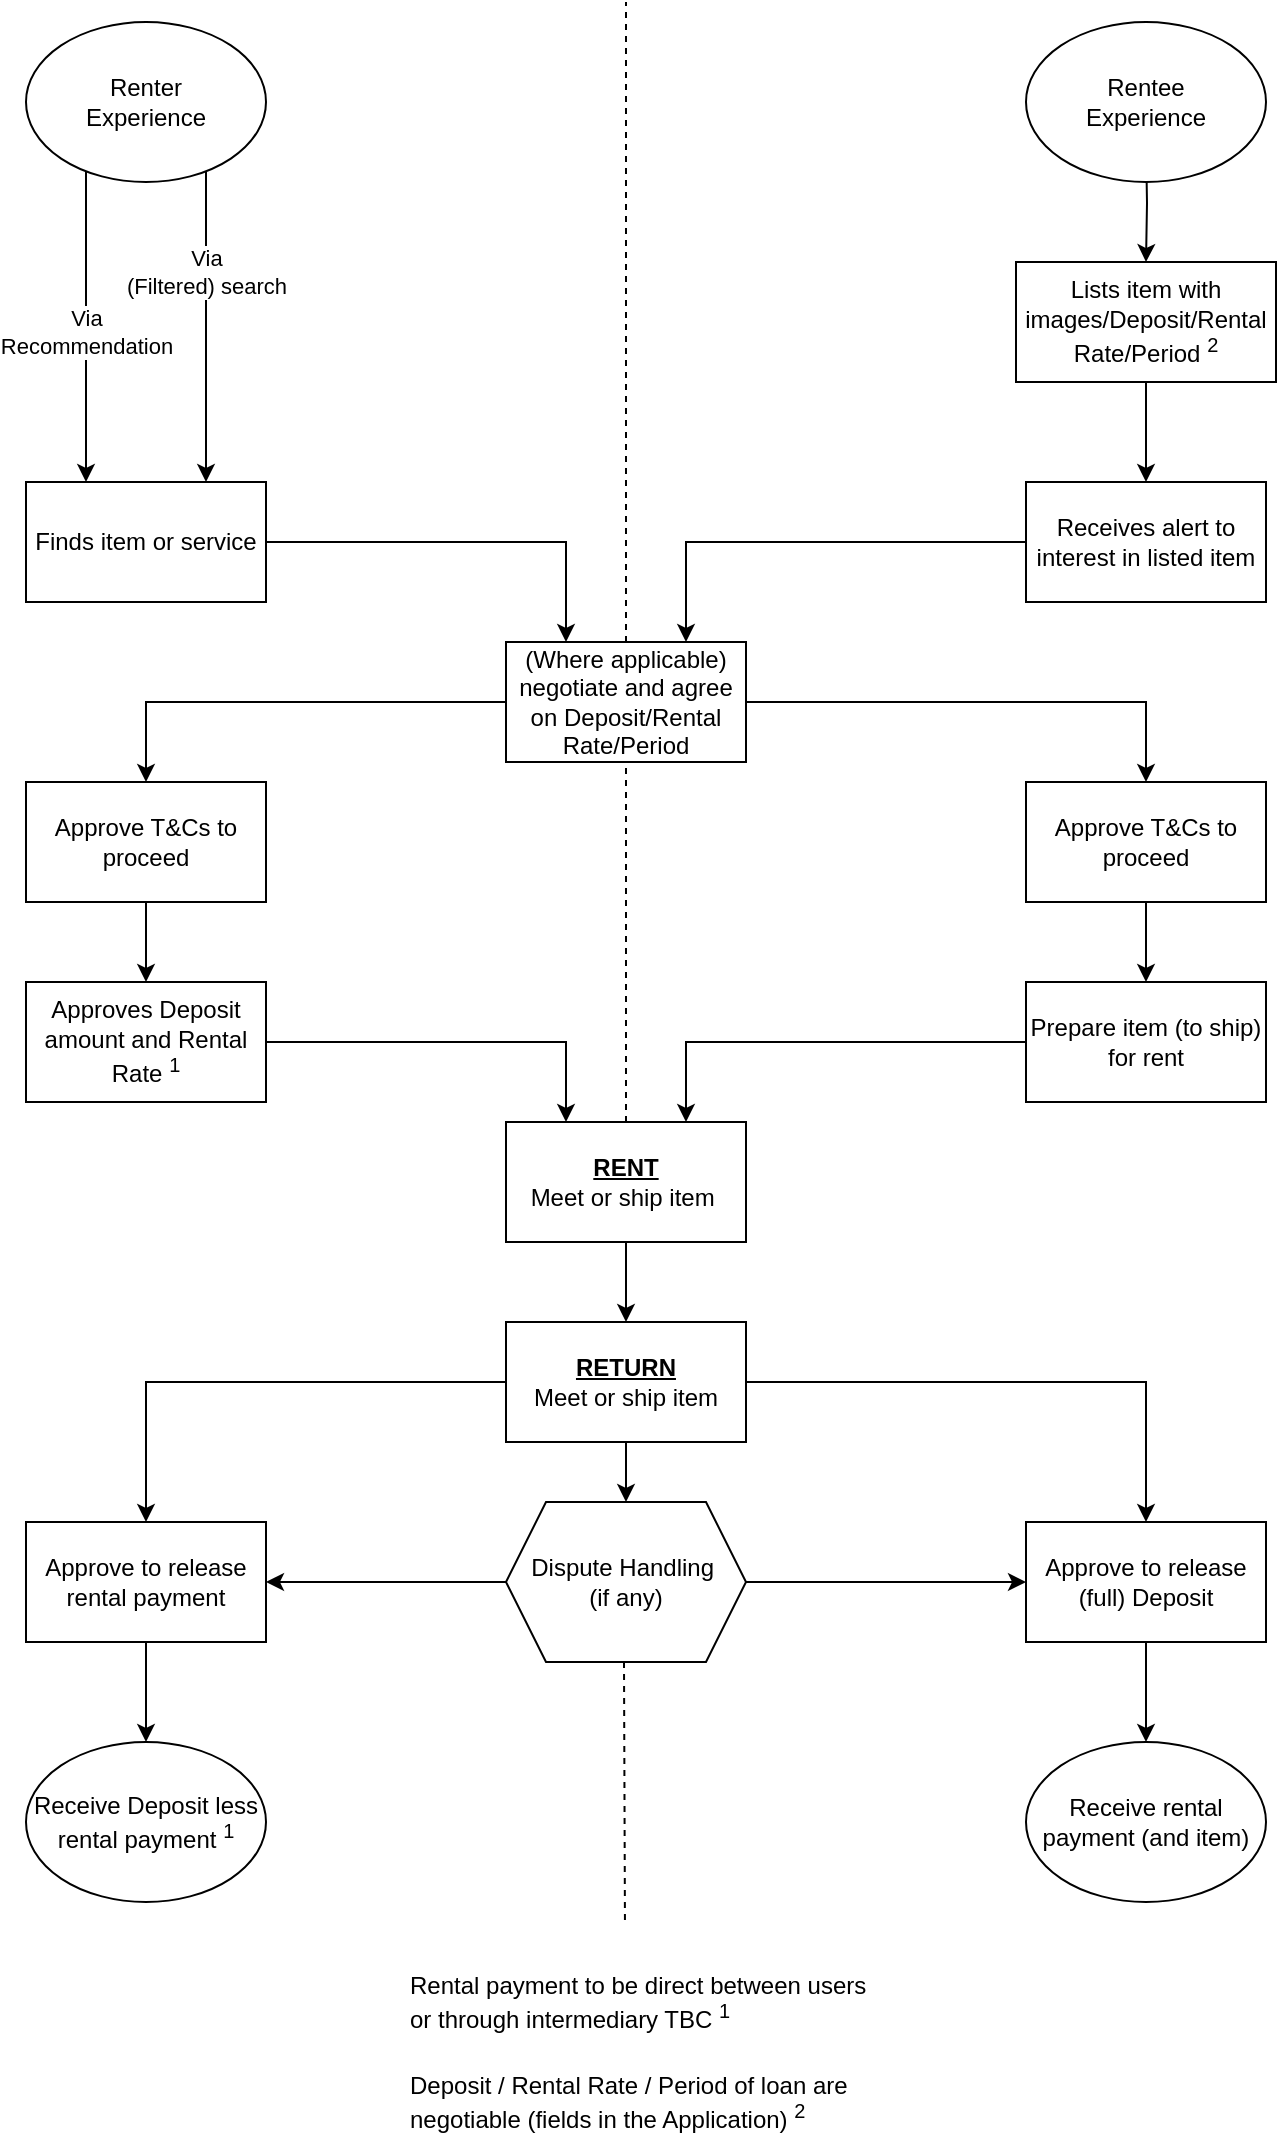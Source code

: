 <mxfile version="23.1.1" type="github" pages="3">
  <diagram name="User Experience Flow chart" id="2YBvvXClWsGukQMizWep">
    <mxGraphModel dx="902" dy="581" grid="1" gridSize="10" guides="1" tooltips="1" connect="1" arrows="1" fold="1" page="1" pageScale="1" pageWidth="850" pageHeight="1100" math="0" shadow="0">
      <root>
        <mxCell id="0" />
        <mxCell id="1" parent="0" />
        <mxCell id="VSAg7D1v9ZxaxWrcPqsR-20" style="edgeStyle=orthogonalEdgeStyle;rounded=0;orthogonalLoop=1;jettySize=auto;html=1;exitX=0.5;exitY=1;exitDx=0;exitDy=0;entryX=0.5;entryY=0;entryDx=0;entryDy=0;" parent="1" target="VSAg7D1v9ZxaxWrcPqsR-14" edge="1">
          <mxGeometry relative="1" as="geometry">
            <mxPoint x="650" y="80" as="sourcePoint" />
          </mxGeometry>
        </mxCell>
        <mxCell id="VSAg7D1v9ZxaxWrcPqsR-5" value="" style="endArrow=classic;html=1;rounded=0;exitX=0.25;exitY=1;exitDx=0;exitDy=0;entryX=0.25;entryY=0;entryDx=0;entryDy=0;" parent="1" target="VSAg7D1v9ZxaxWrcPqsR-7" edge="1">
          <mxGeometry relative="1" as="geometry">
            <mxPoint x="120" y="80" as="sourcePoint" />
            <mxPoint x="126.96" y="201.98" as="targetPoint" />
          </mxGeometry>
        </mxCell>
        <mxCell id="VSAg7D1v9ZxaxWrcPqsR-6" value="Via&lt;br&gt;Recommendation" style="edgeLabel;resizable=0;html=1;align=center;verticalAlign=middle;" parent="VSAg7D1v9ZxaxWrcPqsR-5" connectable="0" vertex="1">
          <mxGeometry relative="1" as="geometry">
            <mxPoint y="10" as="offset" />
          </mxGeometry>
        </mxCell>
        <mxCell id="VSAg7D1v9ZxaxWrcPqsR-26" style="edgeStyle=orthogonalEdgeStyle;rounded=0;orthogonalLoop=1;jettySize=auto;html=1;entryX=0.25;entryY=0;entryDx=0;entryDy=0;" parent="1" source="VSAg7D1v9ZxaxWrcPqsR-7" target="VSAg7D1v9ZxaxWrcPqsR-10" edge="1">
          <mxGeometry relative="1" as="geometry">
            <mxPoint x="370" y="360" as="targetPoint" />
          </mxGeometry>
        </mxCell>
        <mxCell id="VSAg7D1v9ZxaxWrcPqsR-7" value="Finds item or service" style="rounded=0;whiteSpace=wrap;html=1;" parent="1" vertex="1">
          <mxGeometry x="90" y="250" width="120" height="60" as="geometry" />
        </mxCell>
        <mxCell id="VSAg7D1v9ZxaxWrcPqsR-8" value="" style="endArrow=classic;html=1;rounded=0;exitX=0.25;exitY=1;exitDx=0;exitDy=0;entryX=0.75;entryY=0;entryDx=0;entryDy=0;" parent="1" target="VSAg7D1v9ZxaxWrcPqsR-7" edge="1">
          <mxGeometry relative="1" as="geometry">
            <mxPoint x="180" y="80" as="sourcePoint" />
            <mxPoint x="180" y="240" as="targetPoint" />
          </mxGeometry>
        </mxCell>
        <mxCell id="VSAg7D1v9ZxaxWrcPqsR-9" value="Via&lt;br&gt;(Filtered) search" style="edgeLabel;resizable=0;html=1;align=center;verticalAlign=middle;" parent="VSAg7D1v9ZxaxWrcPqsR-8" connectable="0" vertex="1">
          <mxGeometry relative="1" as="geometry">
            <mxPoint y="-20" as="offset" />
          </mxGeometry>
        </mxCell>
        <mxCell id="VSAg7D1v9ZxaxWrcPqsR-56" style="edgeStyle=orthogonalEdgeStyle;rounded=0;orthogonalLoop=1;jettySize=auto;html=1;entryX=0.5;entryY=0;entryDx=0;entryDy=0;" parent="1" source="VSAg7D1v9ZxaxWrcPqsR-10" target="VSAg7D1v9ZxaxWrcPqsR-52" edge="1">
          <mxGeometry relative="1" as="geometry" />
        </mxCell>
        <mxCell id="VSAg7D1v9ZxaxWrcPqsR-57" style="edgeStyle=orthogonalEdgeStyle;rounded=0;orthogonalLoop=1;jettySize=auto;html=1;entryX=0.5;entryY=0;entryDx=0;entryDy=0;" parent="1" source="VSAg7D1v9ZxaxWrcPqsR-10" target="VSAg7D1v9ZxaxWrcPqsR-53" edge="1">
          <mxGeometry relative="1" as="geometry" />
        </mxCell>
        <mxCell id="VSAg7D1v9ZxaxWrcPqsR-10" value="(Where applicable) negotiate and agree on Deposit/Rental Rate/Period" style="whiteSpace=wrap;html=1;rounded=0;" parent="1" vertex="1">
          <mxGeometry x="330" y="330" width="120" height="60" as="geometry" />
        </mxCell>
        <mxCell id="VSAg7D1v9ZxaxWrcPqsR-23" style="edgeStyle=orthogonalEdgeStyle;rounded=0;orthogonalLoop=1;jettySize=auto;html=1;entryX=0.5;entryY=0;entryDx=0;entryDy=0;" parent="1" source="VSAg7D1v9ZxaxWrcPqsR-14" target="VSAg7D1v9ZxaxWrcPqsR-22" edge="1">
          <mxGeometry relative="1" as="geometry" />
        </mxCell>
        <mxCell id="VSAg7D1v9ZxaxWrcPqsR-14" value="Lists item with images/Deposit/Rental Rate/Period &lt;sup&gt;2&lt;/sup&gt;" style="rounded=0;whiteSpace=wrap;html=1;" parent="1" vertex="1">
          <mxGeometry x="585" y="140" width="130" height="60" as="geometry" />
        </mxCell>
        <mxCell id="VSAg7D1v9ZxaxWrcPqsR-22" value="Receives alert to interest in listed item" style="rounded=0;whiteSpace=wrap;html=1;" parent="1" vertex="1">
          <mxGeometry x="590" y="250" width="120" height="60" as="geometry" />
        </mxCell>
        <mxCell id="VSAg7D1v9ZxaxWrcPqsR-24" style="edgeStyle=orthogonalEdgeStyle;rounded=0;orthogonalLoop=1;jettySize=auto;html=1;entryX=0.75;entryY=0;entryDx=0;entryDy=0;" parent="1" source="VSAg7D1v9ZxaxWrcPqsR-22" target="VSAg7D1v9ZxaxWrcPqsR-10" edge="1">
          <mxGeometry relative="1" as="geometry" />
        </mxCell>
        <mxCell id="VSAg7D1v9ZxaxWrcPqsR-27" value="Renter &lt;br&gt;Experience" style="ellipse;whiteSpace=wrap;html=1;" parent="1" vertex="1">
          <mxGeometry x="90" y="20" width="120" height="80" as="geometry" />
        </mxCell>
        <mxCell id="VSAg7D1v9ZxaxWrcPqsR-28" value="Rentee&lt;br&gt;Experience" style="ellipse;whiteSpace=wrap;html=1;" parent="1" vertex="1">
          <mxGeometry x="590" y="20" width="120" height="80" as="geometry" />
        </mxCell>
        <mxCell id="VSAg7D1v9ZxaxWrcPqsR-43" style="edgeStyle=orthogonalEdgeStyle;rounded=0;orthogonalLoop=1;jettySize=auto;html=1;entryX=0.75;entryY=0;entryDx=0;entryDy=0;" parent="1" source="VSAg7D1v9ZxaxWrcPqsR-29" target="VSAg7D1v9ZxaxWrcPqsR-33" edge="1">
          <mxGeometry relative="1" as="geometry" />
        </mxCell>
        <mxCell id="VSAg7D1v9ZxaxWrcPqsR-29" value="Prepare item (to ship) for rent" style="rounded=0;whiteSpace=wrap;html=1;" parent="1" vertex="1">
          <mxGeometry x="590" y="500" width="120" height="60" as="geometry" />
        </mxCell>
        <mxCell id="VSAg7D1v9ZxaxWrcPqsR-35" style="edgeStyle=orthogonalEdgeStyle;rounded=0;orthogonalLoop=1;jettySize=auto;html=1;entryX=0.25;entryY=0;entryDx=0;entryDy=0;" parent="1" source="VSAg7D1v9ZxaxWrcPqsR-30" target="VSAg7D1v9ZxaxWrcPqsR-33" edge="1">
          <mxGeometry relative="1" as="geometry" />
        </mxCell>
        <mxCell id="VSAg7D1v9ZxaxWrcPqsR-30" value="Approves Deposit amount and Rental Rate &lt;sup&gt;1&lt;/sup&gt;" style="rounded=0;whiteSpace=wrap;html=1;" parent="1" vertex="1">
          <mxGeometry x="90" y="500" width="120" height="60" as="geometry" />
        </mxCell>
        <mxCell id="VSAg7D1v9ZxaxWrcPqsR-58" style="edgeStyle=orthogonalEdgeStyle;rounded=0;orthogonalLoop=1;jettySize=auto;html=1;entryX=0.5;entryY=0;entryDx=0;entryDy=0;" parent="1" source="VSAg7D1v9ZxaxWrcPqsR-33" target="VSAg7D1v9ZxaxWrcPqsR-42" edge="1">
          <mxGeometry relative="1" as="geometry" />
        </mxCell>
        <mxCell id="VSAg7D1v9ZxaxWrcPqsR-33" value="&lt;u style=&quot;font-weight: bold;&quot;&gt;RENT&lt;/u&gt;&lt;br&gt;Meet or ship item&amp;nbsp;" style="whiteSpace=wrap;html=1;rounded=0;" parent="1" vertex="1">
          <mxGeometry x="330" y="570" width="120" height="60" as="geometry" />
        </mxCell>
        <mxCell id="VSAg7D1v9ZxaxWrcPqsR-45" style="edgeStyle=orthogonalEdgeStyle;rounded=0;orthogonalLoop=1;jettySize=auto;html=1;entryX=0.5;entryY=0;entryDx=0;entryDy=0;" parent="1" source="VSAg7D1v9ZxaxWrcPqsR-42" target="VSAg7D1v9ZxaxWrcPqsR-44" edge="1">
          <mxGeometry relative="1" as="geometry" />
        </mxCell>
        <mxCell id="VSAg7D1v9ZxaxWrcPqsR-62" style="edgeStyle=orthogonalEdgeStyle;rounded=0;orthogonalLoop=1;jettySize=auto;html=1;entryX=0.5;entryY=0;entryDx=0;entryDy=0;" parent="1" source="VSAg7D1v9ZxaxWrcPqsR-42" target="VSAg7D1v9ZxaxWrcPqsR-46" edge="1">
          <mxGeometry relative="1" as="geometry">
            <mxPoint x="650" y="800" as="targetPoint" />
          </mxGeometry>
        </mxCell>
        <mxCell id="VSAg7D1v9ZxaxWrcPqsR-65" style="edgeStyle=orthogonalEdgeStyle;rounded=0;orthogonalLoop=1;jettySize=auto;html=1;entryX=0.5;entryY=0;entryDx=0;entryDy=0;" parent="1" source="VSAg7D1v9ZxaxWrcPqsR-42" target="VSAg7D1v9ZxaxWrcPqsR-48" edge="1">
          <mxGeometry relative="1" as="geometry">
            <mxPoint x="150" y="800" as="targetPoint" />
          </mxGeometry>
        </mxCell>
        <mxCell id="VSAg7D1v9ZxaxWrcPqsR-42" value="&lt;b&gt;&lt;u&gt;RETURN&lt;/u&gt;&lt;/b&gt;&lt;br&gt;Meet or ship item" style="rounded=0;whiteSpace=wrap;html=1;" parent="1" vertex="1">
          <mxGeometry x="330" y="670" width="120" height="60" as="geometry" />
        </mxCell>
        <mxCell id="VSAg7D1v9ZxaxWrcPqsR-69" style="edgeStyle=orthogonalEdgeStyle;rounded=0;orthogonalLoop=1;jettySize=auto;html=1;entryX=1;entryY=0.5;entryDx=0;entryDy=0;" parent="1" source="VSAg7D1v9ZxaxWrcPqsR-44" target="VSAg7D1v9ZxaxWrcPqsR-48" edge="1">
          <mxGeometry relative="1" as="geometry" />
        </mxCell>
        <mxCell id="VSAg7D1v9ZxaxWrcPqsR-70" style="edgeStyle=orthogonalEdgeStyle;rounded=0;orthogonalLoop=1;jettySize=auto;html=1;entryX=0;entryY=0.5;entryDx=0;entryDy=0;" parent="1" source="VSAg7D1v9ZxaxWrcPqsR-44" target="VSAg7D1v9ZxaxWrcPqsR-46" edge="1">
          <mxGeometry relative="1" as="geometry" />
        </mxCell>
        <mxCell id="VSAg7D1v9ZxaxWrcPqsR-44" value="Dispute Handling&amp;nbsp;&lt;br&gt;(if any)" style="shape=hexagon;perimeter=hexagonPerimeter2;whiteSpace=wrap;html=1;fixedSize=1;" parent="1" vertex="1">
          <mxGeometry x="330" y="760" width="120" height="80" as="geometry" />
        </mxCell>
        <mxCell id="VSAg7D1v9ZxaxWrcPqsR-60" value="" style="edgeStyle=orthogonalEdgeStyle;rounded=0;orthogonalLoop=1;jettySize=auto;html=1;entryX=0.5;entryY=0;entryDx=0;entryDy=0;" parent="1" source="VSAg7D1v9ZxaxWrcPqsR-46" target="VSAg7D1v9ZxaxWrcPqsR-61" edge="1">
          <mxGeometry relative="1" as="geometry">
            <mxPoint x="650" y="950" as="targetPoint" />
          </mxGeometry>
        </mxCell>
        <mxCell id="VSAg7D1v9ZxaxWrcPqsR-46" value="Approve to release (full) Deposit" style="rounded=0;whiteSpace=wrap;html=1;" parent="1" vertex="1">
          <mxGeometry x="590" y="770" width="120" height="60" as="geometry" />
        </mxCell>
        <mxCell id="VSAg7D1v9ZxaxWrcPqsR-66" style="edgeStyle=orthogonalEdgeStyle;rounded=0;orthogonalLoop=1;jettySize=auto;html=1;entryX=0.5;entryY=0;entryDx=0;entryDy=0;" parent="1" source="VSAg7D1v9ZxaxWrcPqsR-48" target="VSAg7D1v9ZxaxWrcPqsR-63" edge="1">
          <mxGeometry relative="1" as="geometry" />
        </mxCell>
        <mxCell id="VSAg7D1v9ZxaxWrcPqsR-48" value="Approve to release rental payment" style="rounded=0;whiteSpace=wrap;html=1;" parent="1" vertex="1">
          <mxGeometry x="90" y="770" width="120" height="60" as="geometry" />
        </mxCell>
        <mxCell id="VSAg7D1v9ZxaxWrcPqsR-55" style="edgeStyle=orthogonalEdgeStyle;rounded=0;orthogonalLoop=1;jettySize=auto;html=1;entryX=0.5;entryY=0;entryDx=0;entryDy=0;" parent="1" source="VSAg7D1v9ZxaxWrcPqsR-52" target="VSAg7D1v9ZxaxWrcPqsR-29" edge="1">
          <mxGeometry relative="1" as="geometry" />
        </mxCell>
        <mxCell id="VSAg7D1v9ZxaxWrcPqsR-52" value="Approve T&amp;amp;Cs to proceed" style="rounded=0;whiteSpace=wrap;html=1;" parent="1" vertex="1">
          <mxGeometry x="590" y="400" width="120" height="60" as="geometry" />
        </mxCell>
        <mxCell id="VSAg7D1v9ZxaxWrcPqsR-54" style="edgeStyle=orthogonalEdgeStyle;rounded=0;orthogonalLoop=1;jettySize=auto;html=1;entryX=0.5;entryY=0;entryDx=0;entryDy=0;" parent="1" source="VSAg7D1v9ZxaxWrcPqsR-53" target="VSAg7D1v9ZxaxWrcPqsR-30" edge="1">
          <mxGeometry relative="1" as="geometry" />
        </mxCell>
        <mxCell id="VSAg7D1v9ZxaxWrcPqsR-53" value="Approve T&amp;amp;Cs to proceed" style="rounded=0;whiteSpace=wrap;html=1;" parent="1" vertex="1">
          <mxGeometry x="90" y="400" width="120" height="60" as="geometry" />
        </mxCell>
        <mxCell id="VSAg7D1v9ZxaxWrcPqsR-61" value="Receive rental payment (and item)" style="ellipse;whiteSpace=wrap;html=1;" parent="1" vertex="1">
          <mxGeometry x="590" y="880" width="120" height="80" as="geometry" />
        </mxCell>
        <mxCell id="VSAg7D1v9ZxaxWrcPqsR-63" value="Receive Deposit less rental payment &lt;sup&gt;1&lt;/sup&gt;" style="ellipse;whiteSpace=wrap;html=1;" parent="1" vertex="1">
          <mxGeometry x="90" y="880" width="120" height="80" as="geometry" />
        </mxCell>
        <mxCell id="VSAg7D1v9ZxaxWrcPqsR-67" value="Rental payment to be direct between users or through intermediary TBC &lt;sup&gt;1&lt;/sup&gt;" style="text;html=1;strokeColor=none;fillColor=none;align=left;verticalAlign=middle;whiteSpace=wrap;rounded=0;" parent="1" vertex="1">
          <mxGeometry x="280" y="990" width="240" height="40" as="geometry" />
        </mxCell>
        <mxCell id="VSAg7D1v9ZxaxWrcPqsR-68" value="Deposit / Rental Rate / Period of loan are negotiable (fields in the Application) &lt;sup&gt;2&lt;/sup&gt;" style="text;html=1;strokeColor=none;fillColor=none;align=left;verticalAlign=middle;whiteSpace=wrap;rounded=0;" parent="1" vertex="1">
          <mxGeometry x="280" y="1040" width="240" height="40" as="geometry" />
        </mxCell>
        <mxCell id="VSAg7D1v9ZxaxWrcPqsR-71" value="" style="endArrow=none;dashed=1;html=1;rounded=0;exitX=0.5;exitY=0;exitDx=0;exitDy=0;" parent="1" source="VSAg7D1v9ZxaxWrcPqsR-10" edge="1">
          <mxGeometry width="50" height="50" relative="1" as="geometry">
            <mxPoint x="390" y="320" as="sourcePoint" />
            <mxPoint x="390" y="10" as="targetPoint" />
          </mxGeometry>
        </mxCell>
        <mxCell id="VSAg7D1v9ZxaxWrcPqsR-72" value="" style="endArrow=none;dashed=1;html=1;rounded=0;" parent="1" edge="1">
          <mxGeometry width="50" height="50" relative="1" as="geometry">
            <mxPoint x="390" y="570" as="sourcePoint" />
            <mxPoint x="390" y="391" as="targetPoint" />
          </mxGeometry>
        </mxCell>
        <mxCell id="VSAg7D1v9ZxaxWrcPqsR-73" value="" style="endArrow=none;dashed=1;html=1;rounded=0;" parent="1" edge="1">
          <mxGeometry width="50" height="50" relative="1" as="geometry">
            <mxPoint x="389.47" y="969" as="sourcePoint" />
            <mxPoint x="389" y="840" as="targetPoint" />
          </mxGeometry>
        </mxCell>
      </root>
    </mxGraphModel>
  </diagram>
  <diagram id="O3twfmZ418G-MfyTjov-" name="website navigation overview">
    <mxGraphModel dx="859" dy="553" grid="1" gridSize="10" guides="1" tooltips="1" connect="1" arrows="1" fold="1" page="1" pageScale="1" pageWidth="827" pageHeight="1169" math="0" shadow="0">
      <root>
        <mxCell id="0" />
        <mxCell id="1" parent="0" />
        <mxCell id="1yjVmE7wAA5IiAIqmGKG-6" value="Item" style="swimlane;fontStyle=0;childLayout=stackLayout;horizontal=1;startSize=30;horizontalStack=0;resizeParent=1;resizeParentMax=0;resizeLast=0;collapsible=1;marginBottom=0;whiteSpace=wrap;html=1;" parent="1" vertex="1">
          <mxGeometry x="500" y="120" width="140" height="210" as="geometry">
            <mxRectangle x="500" y="120" width="60" height="30" as="alternateBounds" />
          </mxGeometry>
        </mxCell>
        <mxCell id="1yjVmE7wAA5IiAIqmGKG-7" value="Images (active_storage)" style="text;strokeColor=none;fillColor=none;align=left;verticalAlign=middle;spacingLeft=4;spacingRight=4;overflow=hidden;points=[[0,0.5],[1,0.5]];portConstraint=eastwest;rotatable=0;whiteSpace=wrap;html=1;" parent="1yjVmE7wAA5IiAIqmGKG-6" vertex="1">
          <mxGeometry y="30" width="140" height="30" as="geometry" />
        </mxCell>
        <mxCell id="1yjVmE7wAA5IiAIqmGKG-18" value="Description details (text)" style="text;strokeColor=none;fillColor=none;align=left;verticalAlign=middle;spacingLeft=4;spacingRight=4;overflow=hidden;points=[[0,0.5],[1,0.5]];portConstraint=eastwest;rotatable=0;whiteSpace=wrap;html=1;" parent="1yjVmE7wAA5IiAIqmGKG-6" vertex="1">
          <mxGeometry y="60" width="140" height="30" as="geometry" />
        </mxCell>
        <mxCell id="1yjVmE7wAA5IiAIqmGKG-17" value="Owner details (name / ratings)" style="text;strokeColor=none;fillColor=none;align=left;verticalAlign=middle;spacingLeft=4;spacingRight=4;overflow=hidden;points=[[0,0.5],[1,0.5]];portConstraint=eastwest;rotatable=0;whiteSpace=wrap;html=1;" parent="1yjVmE7wAA5IiAIqmGKG-6" vertex="1">
          <mxGeometry y="90" width="140" height="30" as="geometry" />
        </mxCell>
        <mxCell id="1yjVmE7wAA5IiAIqmGKG-16" value="Rental rate / deposit" style="text;strokeColor=none;fillColor=none;align=left;verticalAlign=middle;spacingLeft=4;spacingRight=4;overflow=hidden;points=[[0,0.5],[1,0.5]];portConstraint=eastwest;rotatable=0;whiteSpace=wrap;html=1;" parent="1yjVmE7wAA5IiAIqmGKG-6" vertex="1">
          <mxGeometry y="120" width="140" height="30" as="geometry" />
        </mxCell>
        <mxCell id="1yjVmE7wAA5IiAIqmGKG-20" value="Chat&amp;nbsp;" style="text;strokeColor=none;fillColor=none;align=left;verticalAlign=middle;spacingLeft=4;spacingRight=4;overflow=hidden;points=[[0,0.5],[1,0.5]];portConstraint=eastwest;rotatable=0;whiteSpace=wrap;html=1;" parent="1yjVmE7wAA5IiAIqmGKG-6" vertex="1">
          <mxGeometry y="150" width="140" height="30" as="geometry" />
        </mxCell>
        <mxCell id="1yjVmE7wAA5IiAIqmGKG-19" value="(Offer to buy)" style="text;strokeColor=none;fillColor=none;align=left;verticalAlign=middle;spacingLeft=4;spacingRight=4;overflow=hidden;points=[[0,0.5],[1,0.5]];portConstraint=eastwest;rotatable=0;whiteSpace=wrap;html=1;" parent="1yjVmE7wAA5IiAIqmGKG-6" vertex="1">
          <mxGeometry y="180" width="140" height="30" as="geometry" />
        </mxCell>
        <mxCell id="1yjVmE7wAA5IiAIqmGKG-25" value="Landing Page (index.html.erb)" style="swimlane;fontStyle=0;childLayout=stackLayout;horizontal=1;startSize=30;horizontalStack=0;resizeParent=1;resizeParentMax=0;resizeLast=0;collapsible=1;marginBottom=0;whiteSpace=wrap;html=1;movable=1;resizable=1;rotatable=1;deletable=1;editable=1;locked=0;connectable=1;" parent="1" vertex="1">
          <mxGeometry x="100" y="60" width="140" height="210" as="geometry">
            <mxRectangle x="100" y="60" width="200" height="30" as="alternateBounds" />
          </mxGeometry>
        </mxCell>
        <mxCell id="1yjVmE7wAA5IiAIqmGKG-26" value="Navbar" style="text;strokeColor=none;fillColor=none;align=left;verticalAlign=middle;spacingLeft=4;spacingRight=4;overflow=hidden;points=[[0,0.5],[1,0.5]];portConstraint=eastwest;rotatable=0;whiteSpace=wrap;html=1;" parent="1yjVmE7wAA5IiAIqmGKG-25" vertex="1">
          <mxGeometry y="30" width="140" height="30" as="geometry" />
        </mxCell>
        <mxCell id="1yjVmE7wAA5IiAIqmGKG-27" value="Search&amp;nbsp;" style="text;strokeColor=none;fillColor=none;align=left;verticalAlign=middle;spacingLeft=4;spacingRight=4;overflow=hidden;points=[[0,0.5],[1,0.5]];portConstraint=eastwest;rotatable=0;whiteSpace=wrap;html=1;" parent="1yjVmE7wAA5IiAIqmGKG-25" vertex="1">
          <mxGeometry y="60" width="140" height="30" as="geometry" />
        </mxCell>
        <mxCell id="1yjVmE7wAA5IiAIqmGKG-28" value="(Broad) Catagories" style="text;strokeColor=none;fillColor=none;align=left;verticalAlign=middle;spacingLeft=4;spacingRight=4;overflow=hidden;points=[[0,0.5],[1,0.5]];portConstraint=eastwest;rotatable=0;whiteSpace=wrap;html=1;" parent="1yjVmE7wAA5IiAIqmGKG-25" vertex="1">
          <mxGeometry y="90" width="140" height="30" as="geometry" />
        </mxCell>
        <mxCell id="1yjVmE7wAA5IiAIqmGKG-35" value="(Trending) ?" style="text;strokeColor=none;fillColor=none;align=left;verticalAlign=middle;spacingLeft=4;spacingRight=4;overflow=hidden;points=[[0,0.5],[1,0.5]];portConstraint=eastwest;rotatable=0;whiteSpace=wrap;html=1;" parent="1yjVmE7wAA5IiAIqmGKG-25" vertex="1">
          <mxGeometry y="120" width="140" height="30" as="geometry" />
        </mxCell>
        <mxCell id="1yjVmE7wAA5IiAIqmGKG-34" value="Recommended (based on)" style="text;strokeColor=none;fillColor=none;align=left;verticalAlign=middle;spacingLeft=4;spacingRight=4;overflow=hidden;points=[[0,0.5],[1,0.5]];portConstraint=eastwest;rotatable=0;whiteSpace=wrap;html=1;" parent="1yjVmE7wAA5IiAIqmGKG-25" vertex="1">
          <mxGeometry y="150" width="140" height="30" as="geometry" />
        </mxCell>
        <mxCell id="1yjVmE7wAA5IiAIqmGKG-68" value="Login (OmniAuth)" style="text;strokeColor=none;fillColor=none;align=left;verticalAlign=middle;spacingLeft=4;spacingRight=4;overflow=hidden;points=[[0,0.5],[1,0.5]];portConstraint=eastwest;rotatable=0;whiteSpace=wrap;html=1;" parent="1yjVmE7wAA5IiAIqmGKG-25" vertex="1">
          <mxGeometry y="180" width="140" height="30" as="geometry" />
        </mxCell>
        <mxCell id="1yjVmE7wAA5IiAIqmGKG-29" value="Search" style="swimlane;fontStyle=0;childLayout=stackLayout;horizontal=1;startSize=30;horizontalStack=0;resizeParent=1;resizeParentMax=0;resizeLast=0;collapsible=1;marginBottom=0;whiteSpace=wrap;html=1;" parent="1" vertex="1">
          <mxGeometry x="300" y="120" width="140" height="120" as="geometry">
            <mxRectangle x="300" y="120" width="80" height="30" as="alternateBounds" />
          </mxGeometry>
        </mxCell>
        <mxCell id="1yjVmE7wAA5IiAIqmGKG-30" value="Parameters&lt;span style=&quot;white-space: pre;&quot;&gt;&#x9;&lt;/span&gt;" style="text;strokeColor=none;fillColor=none;align=left;verticalAlign=middle;spacingLeft=4;spacingRight=4;overflow=hidden;points=[[0,0.5],[1,0.5]];portConstraint=eastwest;rotatable=0;whiteSpace=wrap;html=1;" parent="1yjVmE7wAA5IiAIqmGKG-29" vertex="1">
          <mxGeometry y="30" width="140" height="30" as="geometry" />
        </mxCell>
        <mxCell id="1yjVmE7wAA5IiAIqmGKG-31" value="Auto complete ?" style="text;strokeColor=none;fillColor=none;align=left;verticalAlign=middle;spacingLeft=4;spacingRight=4;overflow=hidden;points=[[0,0.5],[1,0.5]];portConstraint=eastwest;rotatable=0;whiteSpace=wrap;html=1;" parent="1yjVmE7wAA5IiAIqmGKG-29" vertex="1">
          <mxGeometry y="60" width="140" height="30" as="geometry" />
        </mxCell>
        <mxCell id="1yjVmE7wAA5IiAIqmGKG-32" value="Recommendations" style="text;strokeColor=none;fillColor=none;align=left;verticalAlign=middle;spacingLeft=4;spacingRight=4;overflow=hidden;points=[[0,0.5],[1,0.5]];portConstraint=eastwest;rotatable=0;whiteSpace=wrap;html=1;" parent="1yjVmE7wAA5IiAIqmGKG-29" vertex="1">
          <mxGeometry y="90" width="140" height="30" as="geometry" />
        </mxCell>
        <mxCell id="1yjVmE7wAA5IiAIqmGKG-36" value="" style="endArrow=classic;html=1;rounded=0;entryX=0.007;entryY=0.126;entryDx=0;entryDy=0;entryPerimeter=0;movable=1;resizable=1;rotatable=1;deletable=1;editable=1;locked=0;connectable=1;exitX=1;exitY=0.5;exitDx=0;exitDy=0;" parent="1" source="1yjVmE7wAA5IiAIqmGKG-27" target="1yjVmE7wAA5IiAIqmGKG-29" edge="1">
          <mxGeometry width="50" height="50" relative="1" as="geometry">
            <mxPoint x="240" y="130" as="sourcePoint" />
            <mxPoint x="300" y="134.0" as="targetPoint" />
          </mxGeometry>
        </mxCell>
        <mxCell id="1yjVmE7wAA5IiAIqmGKG-37" value="" style="endArrow=classic;html=1;rounded=0;entryX=-0.007;entryY=0.133;entryDx=0;entryDy=0;entryPerimeter=0;exitX=1.014;exitY=0.122;exitDx=0;exitDy=0;exitPerimeter=0;" parent="1" source="1yjVmE7wAA5IiAIqmGKG-29" edge="1">
          <mxGeometry width="50" height="50" relative="1" as="geometry">
            <mxPoint x="470" y="140" as="sourcePoint" />
            <mxPoint x="500" y="134" as="targetPoint" />
          </mxGeometry>
        </mxCell>
        <mxCell id="1yjVmE7wAA5IiAIqmGKG-40" value="Profile" style="swimlane;fontStyle=0;childLayout=stackLayout;horizontal=1;startSize=30;horizontalStack=0;resizeParent=1;resizeParentMax=0;resizeLast=0;collapsible=1;marginBottom=0;whiteSpace=wrap;html=1;" parent="1" vertex="1">
          <mxGeometry x="100" y="340" width="140" height="210" as="geometry">
            <mxRectangle x="100" y="340" width="70" height="30" as="alternateBounds" />
          </mxGeometry>
        </mxCell>
        <mxCell id="1yjVmE7wAA5IiAIqmGKG-41" value="Profile (Devise)" style="text;strokeColor=none;fillColor=none;align=left;verticalAlign=middle;spacingLeft=4;spacingRight=4;overflow=hidden;points=[[0,0.5],[1,0.5]];portConstraint=eastwest;rotatable=0;whiteSpace=wrap;html=1;" parent="1yjVmE7wAA5IiAIqmGKG-40" vertex="1">
          <mxGeometry y="30" width="140" height="30" as="geometry" />
        </mxCell>
        <mxCell id="1yjVmE7wAA5IiAIqmGKG-42" value="Listings" style="text;strokeColor=none;fillColor=none;align=left;verticalAlign=middle;spacingLeft=4;spacingRight=4;overflow=hidden;points=[[0,0.5],[1,0.5]];portConstraint=eastwest;rotatable=0;whiteSpace=wrap;html=1;" parent="1yjVmE7wAA5IiAIqmGKG-40" vertex="1">
          <mxGeometry y="60" width="140" height="30" as="geometry" />
        </mxCell>
        <mxCell id="1yjVmE7wAA5IiAIqmGKG-43" value="Favorites / Liked" style="text;strokeColor=none;fillColor=none;align=left;verticalAlign=middle;spacingLeft=4;spacingRight=4;overflow=hidden;points=[[0,0.5],[1,0.5]];portConstraint=eastwest;rotatable=0;whiteSpace=wrap;html=1;" parent="1yjVmE7wAA5IiAIqmGKG-40" vertex="1">
          <mxGeometry y="90" width="140" height="30" as="geometry" />
        </mxCell>
        <mxCell id="1yjVmE7wAA5IiAIqmGKG-60" value="Settings" style="text;strokeColor=none;fillColor=none;align=left;verticalAlign=middle;spacingLeft=4;spacingRight=4;overflow=hidden;points=[[0,0.5],[1,0.5]];portConstraint=eastwest;rotatable=0;whiteSpace=wrap;html=1;" parent="1yjVmE7wAA5IiAIqmGKG-40" vertex="1">
          <mxGeometry y="120" width="140" height="30" as="geometry" />
        </mxCell>
        <mxCell id="1yjVmE7wAA5IiAIqmGKG-70" value="Ongoing chats" style="text;strokeColor=none;fillColor=none;align=left;verticalAlign=middle;spacingLeft=4;spacingRight=4;overflow=hidden;points=[[0,0.5],[1,0.5]];portConstraint=eastwest;rotatable=0;whiteSpace=wrap;html=1;" parent="1yjVmE7wAA5IiAIqmGKG-40" vertex="1">
          <mxGeometry y="150" width="140" height="30" as="geometry" />
        </mxCell>
        <mxCell id="1yjVmE7wAA5IiAIqmGKG-64" value="Log out" style="text;strokeColor=none;fillColor=none;align=left;verticalAlign=middle;spacingLeft=4;spacingRight=4;overflow=hidden;points=[[0,0.5],[1,0.5]];portConstraint=eastwest;rotatable=0;whiteSpace=wrap;html=1;" parent="1yjVmE7wAA5IiAIqmGKG-40" vertex="1">
          <mxGeometry y="180" width="140" height="30" as="geometry" />
        </mxCell>
        <mxCell id="1yjVmE7wAA5IiAIqmGKG-44" value="Chat" style="swimlane;fontStyle=0;childLayout=stackLayout;horizontal=1;startSize=30;horizontalStack=0;resizeParent=1;resizeParentMax=0;resizeLast=0;collapsible=1;marginBottom=0;whiteSpace=wrap;html=1;" parent="1" vertex="1">
          <mxGeometry x="370" y="360" width="140" height="90" as="geometry">
            <mxRectangle x="370" y="360" width="70" height="30" as="alternateBounds" />
          </mxGeometry>
        </mxCell>
        <mxCell id="1yjVmE7wAA5IiAIqmGKG-45" value="User 1" style="text;strokeColor=none;fillColor=none;align=left;verticalAlign=middle;spacingLeft=4;spacingRight=4;overflow=hidden;points=[[0,0.5],[1,0.5]];portConstraint=eastwest;rotatable=0;whiteSpace=wrap;html=1;" parent="1yjVmE7wAA5IiAIqmGKG-44" vertex="1">
          <mxGeometry y="30" width="140" height="30" as="geometry" />
        </mxCell>
        <mxCell id="1yjVmE7wAA5IiAIqmGKG-67" value="User 2" style="text;strokeColor=none;fillColor=none;align=left;verticalAlign=middle;spacingLeft=4;spacingRight=4;overflow=hidden;points=[[0,0.5],[1,0.5]];portConstraint=eastwest;rotatable=0;whiteSpace=wrap;html=1;" parent="1yjVmE7wAA5IiAIqmGKG-44" vertex="1">
          <mxGeometry y="60" width="140" height="30" as="geometry" />
        </mxCell>
        <mxCell id="1yjVmE7wAA5IiAIqmGKG-48" value="Transact" style="swimlane;fontStyle=0;childLayout=stackLayout;horizontal=1;startSize=30;horizontalStack=0;resizeParent=1;resizeParentMax=0;resizeLast=0;collapsible=1;marginBottom=0;whiteSpace=wrap;html=1;" parent="1" vertex="1">
          <mxGeometry x="657" y="440" width="140" height="90" as="geometry">
            <mxRectangle x="500" y="490" width="90" height="30" as="alternateBounds" />
          </mxGeometry>
        </mxCell>
        <mxCell id="1yjVmE7wAA5IiAIqmGKG-49" value="Agreement" style="text;strokeColor=none;fillColor=none;align=left;verticalAlign=middle;spacingLeft=4;spacingRight=4;overflow=hidden;points=[[0,0.5],[1,0.5]];portConstraint=eastwest;rotatable=0;whiteSpace=wrap;html=1;" parent="1yjVmE7wAA5IiAIqmGKG-48" vertex="1">
          <mxGeometry y="30" width="140" height="30" as="geometry" />
        </mxCell>
        <mxCell id="1yjVmE7wAA5IiAIqmGKG-51" value="Item 3" style="text;strokeColor=none;fillColor=none;align=left;verticalAlign=middle;spacingLeft=4;spacingRight=4;overflow=hidden;points=[[0,0.5],[1,0.5]];portConstraint=eastwest;rotatable=0;whiteSpace=wrap;html=1;" parent="1yjVmE7wAA5IiAIqmGKG-48" vertex="1">
          <mxGeometry y="60" width="140" height="30" as="geometry" />
        </mxCell>
        <mxCell id="1yjVmE7wAA5IiAIqmGKG-52" value="" style="endArrow=classic;html=1;rounded=0;entryX=0.457;entryY=-0.011;entryDx=0;entryDy=0;entryPerimeter=0;exitX=1;exitY=0.5;exitDx=0;exitDy=0;" parent="1" source="1yjVmE7wAA5IiAIqmGKG-19" target="1yjVmE7wAA5IiAIqmGKG-48" edge="1">
          <mxGeometry width="50" height="50" relative="1" as="geometry">
            <mxPoint x="690" y="360" as="sourcePoint" />
            <mxPoint x="450" y="280" as="targetPoint" />
            <Array as="points">
              <mxPoint x="720" y="315" />
            </Array>
          </mxGeometry>
        </mxCell>
        <mxCell id="1yjVmE7wAA5IiAIqmGKG-53" value="" style="endArrow=classic;html=1;rounded=0;exitX=0;exitY=0.5;exitDx=0;exitDy=0;entryX=0.429;entryY=0.017;entryDx=0;entryDy=0;entryPerimeter=0;" parent="1" source="1yjVmE7wAA5IiAIqmGKG-20" target="1yjVmE7wAA5IiAIqmGKG-44" edge="1">
          <mxGeometry width="50" height="50" relative="1" as="geometry">
            <mxPoint x="400" y="330" as="sourcePoint" />
            <mxPoint x="750" y="285" as="targetPoint" />
            <Array as="points">
              <mxPoint x="430" y="285" />
            </Array>
          </mxGeometry>
        </mxCell>
        <mxCell id="1yjVmE7wAA5IiAIqmGKG-54" value="" style="endArrow=classic;html=1;rounded=0;exitX=0.986;exitY=0.733;exitDx=0;exitDy=0;exitPerimeter=0;entryX=0.167;entryY=-0.011;entryDx=0;entryDy=0;entryPerimeter=0;" parent="1" edge="1">
          <mxGeometry width="50" height="50" relative="1" as="geometry">
            <mxPoint x="509.04" y="411.99" as="sourcePoint" />
            <mxPoint x="680.38" y="439.01" as="targetPoint" />
            <Array as="points">
              <mxPoint x="680" y="412" />
            </Array>
          </mxGeometry>
        </mxCell>
        <mxCell id="1yjVmE7wAA5IiAIqmGKG-55" value="" style="endArrow=classic;html=1;rounded=0;entryX=0.436;entryY=-0.005;entryDx=0;entryDy=0;entryPerimeter=0;exitX=1.007;exitY=0.065;exitDx=0;exitDy=0;exitPerimeter=0;" parent="1" source="1yjVmE7wAA5IiAIqmGKG-25" edge="1">
          <mxGeometry width="50" height="50" relative="1" as="geometry">
            <mxPoint x="280" y="80" as="sourcePoint" />
            <mxPoint x="560.04" y="118.95" as="targetPoint" />
            <Array as="points">
              <mxPoint x="560" y="73" />
            </Array>
          </mxGeometry>
        </mxCell>
        <mxCell id="1yjVmE7wAA5IiAIqmGKG-56" value="Listings" style="swimlane;fontStyle=0;childLayout=stackLayout;horizontal=1;startSize=30;horizontalStack=0;resizeParent=1;resizeParentMax=0;resizeLast=0;collapsible=1;marginBottom=0;whiteSpace=wrap;html=1;" parent="1" vertex="1">
          <mxGeometry x="360" y="550" width="140" height="150" as="geometry">
            <mxRectangle x="280" y="570" width="80" height="30" as="alternateBounds" />
          </mxGeometry>
        </mxCell>
        <mxCell id="1yjVmE7wAA5IiAIqmGKG-57" value="Items&lt;span style=&quot;white-space: pre;&quot;&gt;&#x9;&lt;/span&gt;" style="text;strokeColor=none;fillColor=none;align=left;verticalAlign=middle;spacingLeft=4;spacingRight=4;overflow=hidden;points=[[0,0.5],[1,0.5]];portConstraint=eastwest;rotatable=0;whiteSpace=wrap;html=1;" parent="1yjVmE7wAA5IiAIqmGKG-56" vertex="1">
          <mxGeometry y="30" width="140" height="30" as="geometry" />
        </mxCell>
        <mxCell id="1yjVmE7wAA5IiAIqmGKG-58" value="Chats" style="text;strokeColor=none;fillColor=none;align=left;verticalAlign=middle;spacingLeft=4;spacingRight=4;overflow=hidden;points=[[0,0.5],[1,0.5]];portConstraint=eastwest;rotatable=0;whiteSpace=wrap;html=1;" parent="1yjVmE7wAA5IiAIqmGKG-56" vertex="1">
          <mxGeometry y="60" width="140" height="30" as="geometry" />
        </mxCell>
        <mxCell id="1yjVmE7wAA5IiAIqmGKG-72" value="Approve / Disapprove funds release" style="text;strokeColor=none;fillColor=none;align=left;verticalAlign=middle;spacingLeft=4;spacingRight=4;overflow=hidden;points=[[0,0.5],[1,0.5]];portConstraint=eastwest;rotatable=0;whiteSpace=wrap;html=1;" parent="1yjVmE7wAA5IiAIqmGKG-56" vertex="1">
          <mxGeometry y="90" width="140" height="30" as="geometry" />
        </mxCell>
        <mxCell id="1yjVmE7wAA5IiAIqmGKG-73" value="Acknowledge transfer / receipt of item ?" style="text;strokeColor=none;fillColor=none;align=left;verticalAlign=middle;spacingLeft=4;spacingRight=4;overflow=hidden;points=[[0,0.5],[1,0.5]];portConstraint=eastwest;rotatable=0;whiteSpace=wrap;html=1;" parent="1yjVmE7wAA5IiAIqmGKG-56" vertex="1">
          <mxGeometry y="120" width="140" height="30" as="geometry" />
        </mxCell>
        <mxCell id="1yjVmE7wAA5IiAIqmGKG-65" value="" style="endArrow=classic;html=1;rounded=0;entryX=0.462;entryY=0.005;entryDx=0;entryDy=0;entryPerimeter=0;exitX=0.463;exitY=1.09;exitDx=0;exitDy=0;exitPerimeter=0;" parent="1" source="1yjVmE7wAA5IiAIqmGKG-68" target="1yjVmE7wAA5IiAIqmGKG-40" edge="1">
          <mxGeometry width="50" height="50" relative="1" as="geometry">
            <mxPoint x="140" y="280" as="sourcePoint" />
            <mxPoint x="500" y="300" as="targetPoint" />
          </mxGeometry>
        </mxCell>
        <mxCell id="1yjVmE7wAA5IiAIqmGKG-69" value="" style="endArrow=classic;html=1;rounded=0;exitX=0.463;exitY=1.075;exitDx=0;exitDy=0;exitPerimeter=0;entryX=1;entryY=0.5;entryDx=0;entryDy=0;" parent="1" source="1yjVmE7wAA5IiAIqmGKG-51" target="1yjVmE7wAA5IiAIqmGKG-57" edge="1">
          <mxGeometry width="50" height="50" relative="1" as="geometry">
            <mxPoint x="370" y="410" as="sourcePoint" />
            <mxPoint x="420" y="360" as="targetPoint" />
            <Array as="points">
              <mxPoint x="565" y="655" />
            </Array>
          </mxGeometry>
        </mxCell>
        <mxCell id="1yjVmE7wAA5IiAIqmGKG-71" value="" style="endArrow=classic;html=1;rounded=0;exitX=1;exitY=0.5;exitDx=0;exitDy=0;entryX=-0.023;entryY=0.173;entryDx=0;entryDy=0;entryPerimeter=0;" parent="1" source="1yjVmE7wAA5IiAIqmGKG-70" target="1yjVmE7wAA5IiAIqmGKG-44" edge="1">
          <mxGeometry width="50" height="50" relative="1" as="geometry">
            <mxPoint x="370" y="410" as="sourcePoint" />
            <mxPoint x="420" y="360" as="targetPoint" />
            <Array as="points">
              <mxPoint x="300" y="505" />
              <mxPoint x="300" y="376" />
            </Array>
          </mxGeometry>
        </mxCell>
        <mxCell id="E6H5Oix1zlv4xMlqVsxL-4" value="" style="endArrow=classic;html=1;rounded=0;exitX=0.5;exitY=0;exitDx=0;exitDy=0;entryX=0.432;entryY=1.011;entryDx=0;entryDy=0;entryPerimeter=0;" edge="1" parent="1" source="1yjVmE7wAA5IiAIqmGKG-56" target="1yjVmE7wAA5IiAIqmGKG-67">
          <mxGeometry width="50" height="50" relative="1" as="geometry">
            <mxPoint x="460" y="450" as="sourcePoint" />
            <mxPoint x="510" y="400" as="targetPoint" />
          </mxGeometry>
        </mxCell>
        <mxCell id="E6H5Oix1zlv4xMlqVsxL-7" value="" style="endArrow=classic;html=1;rounded=0;exitX=-0.02;exitY=0.122;exitDx=0;exitDy=0;exitPerimeter=0;entryX=0.422;entryY=1.043;entryDx=0;entryDy=0;entryPerimeter=0;" edge="1" parent="1" source="1yjVmE7wAA5IiAIqmGKG-72" target="1yjVmE7wAA5IiAIqmGKG-64">
          <mxGeometry width="50" height="50" relative="1" as="geometry">
            <mxPoint x="460" y="470" as="sourcePoint" />
            <mxPoint x="510" y="420" as="targetPoint" />
            <Array as="points">
              <mxPoint x="159" y="644" />
            </Array>
          </mxGeometry>
        </mxCell>
      </root>
    </mxGraphModel>
  </diagram>
  <diagram id="hclqvsun7gYixUE6IPnc" name="Dispute Handling">
    <mxGraphModel dx="902" dy="581" grid="1" gridSize="10" guides="1" tooltips="1" connect="1" arrows="1" fold="1" page="1" pageScale="1" pageWidth="827" pageHeight="1169" math="0" shadow="0">
      <root>
        <mxCell id="0" />
        <mxCell id="1" parent="0" />
        <mxCell id="54uRsjAGR704G9u3JOPa-1" value="Is there a dispute?" style="rhombus;whiteSpace=wrap;html=1;shadow=0;fontFamily=Helvetica;fontSize=12;align=center;strokeWidth=1;spacing=6;spacingTop=-4;" vertex="1" parent="1">
          <mxGeometry x="390" y="90" width="100" height="80" as="geometry" />
        </mxCell>
        <mxCell id="54uRsjAGR704G9u3JOPa-2" value="Release full deposit" style="rounded=1;whiteSpace=wrap;html=1;fontSize=12;glass=0;strokeWidth=1;shadow=0;" vertex="1" parent="1">
          <mxGeometry x="580" y="200" width="120" height="40" as="geometry" />
        </mxCell>
        <mxCell id="54uRsjAGR704G9u3JOPa-3" value="Yes" style="rounded=0;whiteSpace=wrap;html=1;" vertex="1" parent="1">
          <mxGeometry x="200" y="115" width="80" height="30" as="geometry" />
        </mxCell>
        <mxCell id="54uRsjAGR704G9u3JOPa-4" value="No" style="rounded=0;whiteSpace=wrap;html=1;" vertex="1" parent="1">
          <mxGeometry x="600" y="115" width="80" height="30" as="geometry" />
        </mxCell>
        <mxCell id="54uRsjAGR704G9u3JOPa-5" value="" style="endArrow=classic;html=1;rounded=0;" edge="1" parent="1">
          <mxGeometry width="50" height="50" relative="1" as="geometry">
            <mxPoint x="440" y="50" as="sourcePoint" />
            <mxPoint x="440" y="90" as="targetPoint" />
          </mxGeometry>
        </mxCell>
        <mxCell id="54uRsjAGR704G9u3JOPa-6" value="" style="endArrow=classic;html=1;rounded=0;exitX=0;exitY=0.5;exitDx=0;exitDy=0;entryX=1;entryY=0.5;entryDx=0;entryDy=0;" edge="1" parent="1" source="54uRsjAGR704G9u3JOPa-1" target="54uRsjAGR704G9u3JOPa-3">
          <mxGeometry width="50" height="50" relative="1" as="geometry">
            <mxPoint x="390" y="340" as="sourcePoint" />
            <mxPoint x="440" y="290" as="targetPoint" />
          </mxGeometry>
        </mxCell>
        <mxCell id="54uRsjAGR704G9u3JOPa-7" value="" style="endArrow=classic;html=1;rounded=0;exitX=1;exitY=0.5;exitDx=0;exitDy=0;entryX=0;entryY=0.5;entryDx=0;entryDy=0;" edge="1" parent="1" source="54uRsjAGR704G9u3JOPa-1" target="54uRsjAGR704G9u3JOPa-4">
          <mxGeometry width="50" height="50" relative="1" as="geometry">
            <mxPoint x="390" y="340" as="sourcePoint" />
            <mxPoint x="440" y="290" as="targetPoint" />
          </mxGeometry>
        </mxCell>
        <mxCell id="54uRsjAGR704G9u3JOPa-8" value="" style="endArrow=classic;html=1;rounded=0;exitX=0.5;exitY=1;exitDx=0;exitDy=0;entryX=0.5;entryY=0;entryDx=0;entryDy=0;" edge="1" parent="1" source="54uRsjAGR704G9u3JOPa-4" target="54uRsjAGR704G9u3JOPa-2">
          <mxGeometry width="50" height="50" relative="1" as="geometry">
            <mxPoint x="390" y="340" as="sourcePoint" />
            <mxPoint x="440" y="290" as="targetPoint" />
          </mxGeometry>
        </mxCell>
        <mxCell id="54uRsjAGR704G9u3JOPa-9" value="Dispute resolution possible outcomes" style="rhombus;whiteSpace=wrap;html=1;" vertex="1" parent="1">
          <mxGeometry x="170" y="200" width="140" height="130" as="geometry" />
        </mxCell>
        <mxCell id="54uRsjAGR704G9u3JOPa-10" value="" style="endArrow=classic;html=1;rounded=0;exitX=0.5;exitY=1;exitDx=0;exitDy=0;entryX=0.5;entryY=0;entryDx=0;entryDy=0;" edge="1" parent="1" source="54uRsjAGR704G9u3JOPa-3" target="54uRsjAGR704G9u3JOPa-9">
          <mxGeometry width="50" height="50" relative="1" as="geometry">
            <mxPoint x="390" y="340" as="sourcePoint" />
            <mxPoint x="440" y="290" as="targetPoint" />
          </mxGeometry>
        </mxCell>
        <mxCell id="54uRsjAGR704G9u3JOPa-11" value="" style="endArrow=none;html=1;rounded=0;exitX=0;exitY=0.5;exitDx=0;exitDy=0;" edge="1" parent="1" source="54uRsjAGR704G9u3JOPa-9">
          <mxGeometry width="50" height="50" relative="1" as="geometry">
            <mxPoint x="390" y="340" as="sourcePoint" />
            <mxPoint x="80" y="265" as="targetPoint" />
          </mxGeometry>
        </mxCell>
        <mxCell id="54uRsjAGR704G9u3JOPa-12" value="" style="endArrow=classic;html=1;rounded=0;" edge="1" parent="1">
          <mxGeometry relative="1" as="geometry">
            <mxPoint x="80" y="265" as="sourcePoint" />
            <mxPoint x="80" y="400" as="targetPoint" />
          </mxGeometry>
        </mxCell>
        <mxCell id="54uRsjAGR704G9u3JOPa-13" value="Full Write Off" style="edgeLabel;resizable=0;html=1;align=center;verticalAlign=middle;" connectable="0" vertex="1" parent="54uRsjAGR704G9u3JOPa-12">
          <mxGeometry relative="1" as="geometry">
            <mxPoint y="18" as="offset" />
          </mxGeometry>
        </mxCell>
        <mxCell id="54uRsjAGR704G9u3JOPa-14" value="" style="endArrow=classic;html=1;rounded=0;exitX=0.5;exitY=1;exitDx=0;exitDy=0;entryX=0.5;entryY=0;entryDx=0;entryDy=0;" edge="1" parent="1" source="54uRsjAGR704G9u3JOPa-9" target="54uRsjAGR704G9u3JOPa-20">
          <mxGeometry relative="1" as="geometry">
            <mxPoint x="120" y="300" as="sourcePoint" />
            <mxPoint x="240" y="400" as="targetPoint" />
          </mxGeometry>
        </mxCell>
        <mxCell id="54uRsjAGR704G9u3JOPa-15" value="Partial Write Off" style="edgeLabel;resizable=0;html=1;align=center;verticalAlign=middle;" connectable="0" vertex="1" parent="54uRsjAGR704G9u3JOPa-14">
          <mxGeometry relative="1" as="geometry">
            <mxPoint y="-15" as="offset" />
          </mxGeometry>
        </mxCell>
        <mxCell id="54uRsjAGR704G9u3JOPa-16" value="" style="endArrow=none;html=1;rounded=0;" edge="1" parent="1">
          <mxGeometry width="50" height="50" relative="1" as="geometry">
            <mxPoint x="440" y="265" as="sourcePoint" />
            <mxPoint x="310" y="264.75" as="targetPoint" />
          </mxGeometry>
        </mxCell>
        <mxCell id="54uRsjAGR704G9u3JOPa-17" value="" style="endArrow=classic;html=1;rounded=0;" edge="1" parent="1">
          <mxGeometry relative="1" as="geometry">
            <mxPoint x="439.64" y="265" as="sourcePoint" />
            <mxPoint x="439.64" y="400" as="targetPoint" />
          </mxGeometry>
        </mxCell>
        <mxCell id="54uRsjAGR704G9u3JOPa-18" value="No resolution/agreement" style="edgeLabel;resizable=0;html=1;align=center;verticalAlign=middle;" connectable="0" vertex="1" parent="54uRsjAGR704G9u3JOPa-17">
          <mxGeometry relative="1" as="geometry">
            <mxPoint y="18" as="offset" />
          </mxGeometry>
        </mxCell>
        <mxCell id="54uRsjAGR704G9u3JOPa-19" value="Full Deposit repayment.&lt;br&gt;ie. Sold item/svs" style="rounded=1;whiteSpace=wrap;html=1;fontSize=12;glass=0;strokeWidth=1;shadow=0;" vertex="1" parent="1">
          <mxGeometry x="10" y="400" width="140" height="50" as="geometry" />
        </mxCell>
        <mxCell id="54uRsjAGR704G9u3JOPa-20" value="Release agreed deposit and return balance" style="rounded=1;whiteSpace=wrap;html=1;fontSize=12;glass=0;strokeWidth=1;shadow=0;" vertex="1" parent="1">
          <mxGeometry x="170" y="400" width="140" height="50" as="geometry" />
        </mxCell>
        <mxCell id="54uRsjAGR704G9u3JOPa-21" value="Parties to mitigate to settlement (meetup or online" style="rounded=0;whiteSpace=wrap;html=1;" vertex="1" parent="1">
          <mxGeometry x="380" y="400" width="120" height="50" as="geometry" />
        </mxCell>
        <mxCell id="54uRsjAGR704G9u3JOPa-22" value="Settlement agreed before depletion?" style="rhombus;whiteSpace=wrap;html=1;" vertex="1" parent="1">
          <mxGeometry x="190" y="590" width="100" height="100" as="geometry" />
        </mxCell>
        <mxCell id="54uRsjAGR704G9u3JOPa-23" value="" style="endArrow=classic;html=1;rounded=0;entryX=1;entryY=0.5;entryDx=0;entryDy=0;" edge="1" parent="1" target="54uRsjAGR704G9u3JOPa-22">
          <mxGeometry width="50" height="50" relative="1" as="geometry">
            <mxPoint x="440" y="640" as="sourcePoint" />
            <mxPoint x="330" y="480" as="targetPoint" />
          </mxGeometry>
        </mxCell>
        <mxCell id="54uRsjAGR704G9u3JOPa-24" value="" style="endArrow=classic;html=1;rounded=0;exitX=0.5;exitY=0;exitDx=0;exitDy=0;entryX=0.5;entryY=1;entryDx=0;entryDy=0;" edge="1" parent="1" source="54uRsjAGR704G9u3JOPa-22" target="54uRsjAGR704G9u3JOPa-20">
          <mxGeometry relative="1" as="geometry">
            <mxPoint x="250" y="500" as="sourcePoint" />
            <mxPoint x="350" y="500" as="targetPoint" />
          </mxGeometry>
        </mxCell>
        <mxCell id="54uRsjAGR704G9u3JOPa-25" value="Yes" style="edgeLabel;resizable=0;html=1;align=center;verticalAlign=middle;" connectable="0" vertex="1" parent="54uRsjAGR704G9u3JOPa-24">
          <mxGeometry relative="1" as="geometry" />
        </mxCell>
        <mxCell id="54uRsjAGR704G9u3JOPa-26" value="" style="endArrow=classic;html=1;rounded=0;entryX=0.5;entryY=1;entryDx=0;entryDy=0;" edge="1" parent="1" target="54uRsjAGR704G9u3JOPa-19">
          <mxGeometry relative="1" as="geometry">
            <mxPoint x="80" y="640" as="sourcePoint" />
            <mxPoint x="350" y="500" as="targetPoint" />
          </mxGeometry>
        </mxCell>
        <mxCell id="54uRsjAGR704G9u3JOPa-27" value="No" style="edgeLabel;resizable=0;html=1;align=center;verticalAlign=middle;" connectable="0" vertex="1" parent="54uRsjAGR704G9u3JOPa-26">
          <mxGeometry relative="1" as="geometry">
            <mxPoint y="-25" as="offset" />
          </mxGeometry>
        </mxCell>
        <mxCell id="54uRsjAGR704G9u3JOPa-28" value="" style="endArrow=none;html=1;rounded=0;entryX=0;entryY=0.5;entryDx=0;entryDy=0;" edge="1" parent="1" target="54uRsjAGR704G9u3JOPa-22">
          <mxGeometry width="50" height="50" relative="1" as="geometry">
            <mxPoint x="80" y="640" as="sourcePoint" />
            <mxPoint x="330" y="480" as="targetPoint" />
          </mxGeometry>
        </mxCell>
        <mxCell id="54uRsjAGR704G9u3JOPa-29" value="Deposit is depleted at day rental rate" style="rounded=0;whiteSpace=wrap;html=1;" vertex="1" parent="1">
          <mxGeometry x="380" y="490" width="120" height="60" as="geometry" />
        </mxCell>
        <mxCell id="54uRsjAGR704G9u3JOPa-30" value="" style="endArrow=none;html=1;rounded=0;exitX=0.5;exitY=1;exitDx=0;exitDy=0;entryX=0.5;entryY=0;entryDx=0;entryDy=0;" edge="1" parent="1" source="54uRsjAGR704G9u3JOPa-21" target="54uRsjAGR704G9u3JOPa-29">
          <mxGeometry width="50" height="50" relative="1" as="geometry">
            <mxPoint x="440" y="400" as="sourcePoint" />
            <mxPoint x="490" y="350" as="targetPoint" />
          </mxGeometry>
        </mxCell>
        <mxCell id="54uRsjAGR704G9u3JOPa-31" value="" style="endArrow=none;html=1;rounded=0;exitX=0.5;exitY=1;exitDx=0;exitDy=0;" edge="1" parent="1" source="54uRsjAGR704G9u3JOPa-29">
          <mxGeometry width="50" height="50" relative="1" as="geometry">
            <mxPoint x="440" y="400" as="sourcePoint" />
            <mxPoint x="440" y="640" as="targetPoint" />
          </mxGeometry>
        </mxCell>
        <mxCell id="54uRsjAGR704G9u3JOPa-32" value="" style="group" vertex="1" connectable="0" parent="1">
          <mxGeometry x="570" y="310" width="230" height="340" as="geometry" />
        </mxCell>
        <mxCell id="54uRsjAGR704G9u3JOPa-33" value="Deposit Agreement&lt;br&gt;Renter" style="text;strokeColor=none;fillColor=none;html=1;whiteSpace=wrap;verticalAlign=middle;overflow=hidden;fontStyle=5;align=center;" vertex="1" parent="54uRsjAGR704G9u3JOPa-32">
          <mxGeometry x="7.5" width="150" height="70" as="geometry" />
        </mxCell>
        <mxCell id="54uRsjAGR704G9u3JOPa-34" value="Deposit Agreement&lt;br&gt;Rentee" style="text;strokeColor=none;fillColor=none;html=1;whiteSpace=wrap;verticalAlign=middle;overflow=hidden;fontStyle=5;align=center;" vertex="1" parent="54uRsjAGR704G9u3JOPa-32">
          <mxGeometry x="7.5" y="150" width="150" height="70" as="geometry" />
        </mxCell>
        <mxCell id="54uRsjAGR704G9u3JOPa-35" value="&lt;ol&gt;&lt;li&gt;Highest price you will buy this item/svs in case of full write down.&amp;nbsp;&lt;/li&gt;&lt;li&gt;ie. broken/consumed&lt;/li&gt;&lt;/ol&gt;" style="text;strokeColor=none;fillColor=none;html=1;whiteSpace=wrap;verticalAlign=middle;overflow=hidden;" vertex="1" parent="54uRsjAGR704G9u3JOPa-32">
          <mxGeometry y="20" width="165" height="160" as="geometry" />
        </mxCell>
        <mxCell id="54uRsjAGR704G9u3JOPa-36" value="&lt;ol&gt;&lt;li&gt;Highest price you are willing to sell off the item in case of full write down.&lt;/li&gt;&lt;li&gt;ie. got rid of item / sold it.&lt;/li&gt;&lt;/ol&gt;" style="text;strokeColor=none;fillColor=none;html=1;whiteSpace=wrap;verticalAlign=middle;overflow=hidden;" vertex="1" parent="54uRsjAGR704G9u3JOPa-32">
          <mxGeometry y="175" width="167.5" height="165" as="geometry" />
        </mxCell>
        <mxCell id="54uRsjAGR704G9u3JOPa-37" value="In case of dispute, Deposit will be depleted at day rate rental. This incentivizes both parties to come to settlement&amp;nbsp;early.&lt;p style=&quot;margin: 0px; font-variant-numeric: normal; font-variant-east-asian: normal; font-variant-alternates: normal; font-kerning: auto; font-optical-sizing: auto; font-feature-settings: normal; font-variation-settings: normal; font-variant-position: normal; font-stretch: normal; font-size: 13px; line-height: normal; font-family: &amp;quot;Helvetica Neue&amp;quot;; min-height: 15px;&quot; class=&quot;p2&quot;&gt;&lt;br&gt;&lt;/p&gt;Question: Does this make it easier for scammer to get rid of their items by refusing to come to agreement, forcing the renter&#39;s hand to buy item at said price?&lt;br&gt;- This is where photos are important for functionality and arbitration.&lt;br&gt;&amp;nbsp;&lt;br&gt;This also highlights the importance of setting and agreeing the Deposit amount.&amp;nbsp;&lt;br&gt;This achieves things on 2 ends:&lt;br&gt;1. Renter and Renter coming to agreement in worst case scenario&lt;br&gt;2. Negotiations (on internal chat engine) means returning users, which can translate to higher traffic flow and hence, ad revenue." style="text;html=1;strokeColor=none;fillColor=none;align=left;verticalAlign=middle;whiteSpace=wrap;rounded=0;" vertex="1" parent="1">
          <mxGeometry x="130" y="750" width="610" height="140" as="geometry" />
        </mxCell>
        <mxCell id="54uRsjAGR704G9u3JOPa-38" value="Dispute Handling" style="ellipse;whiteSpace=wrap;html=1;" vertex="1" parent="1">
          <mxGeometry x="390" width="100" height="60" as="geometry" />
        </mxCell>
      </root>
    </mxGraphModel>
  </diagram>
</mxfile>
